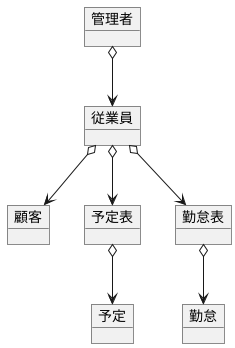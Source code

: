 @startuml

object "従業員" as Emploee
object "管理者" as Admin
object "顧客" as Customer
object "予定表" as TimeTable
object "予定" as Schedule
object "勤怠表" as AttendanceRecord
object "勤怠" as Attendance

Admin o--> Emploee
Emploee o--> Customer
Emploee o--> TimeTable
Emploee o--> AttendanceRecord
TimeTable o--> Schedule
AttendanceRecord o--> Attendance


@enduml